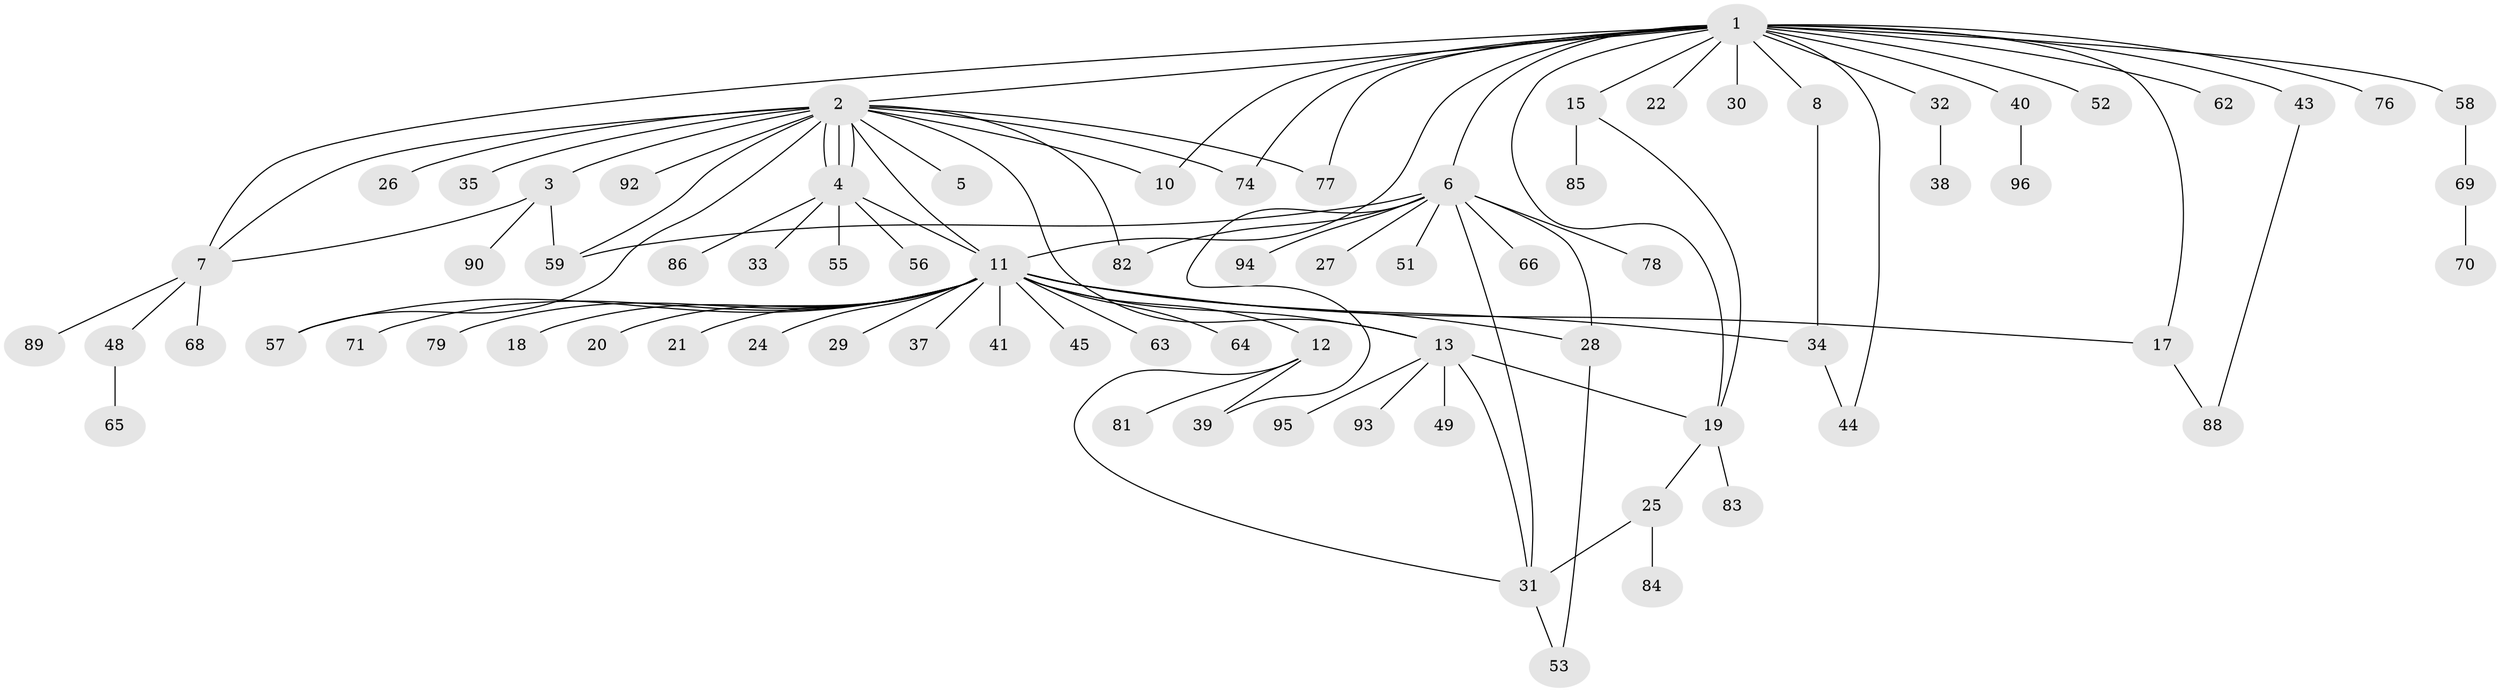 // Generated by graph-tools (version 1.1) at 2025/51/02/27/25 19:51:59]
// undirected, 77 vertices, 102 edges
graph export_dot {
graph [start="1"]
  node [color=gray90,style=filled];
  1 [super="+50"];
  2 [super="+9"];
  3 [super="+23"];
  4 [super="+46"];
  5;
  6 [super="+36"];
  7 [super="+47"];
  8 [super="+72"];
  10;
  11 [super="+14"];
  12 [super="+54"];
  13;
  15 [super="+16"];
  17 [super="+60"];
  18;
  19 [super="+98"];
  20;
  21 [super="+42"];
  22;
  24;
  25 [super="+87"];
  26;
  27;
  28;
  29;
  30;
  31 [super="+80"];
  32;
  33;
  34;
  35;
  37;
  38;
  39;
  40;
  41;
  43;
  44 [super="+67"];
  45;
  48 [super="+97"];
  49;
  51;
  52;
  53;
  55;
  56;
  57;
  58 [super="+61"];
  59 [super="+73"];
  62;
  63;
  64;
  65;
  66;
  68;
  69;
  70;
  71;
  74 [super="+75"];
  76;
  77;
  78;
  79;
  81;
  82;
  83;
  84;
  85;
  86;
  88 [super="+91"];
  89;
  90;
  92;
  93;
  94;
  95;
  96;
  1 -- 2;
  1 -- 6;
  1 -- 8;
  1 -- 10;
  1 -- 11;
  1 -- 15;
  1 -- 17;
  1 -- 19;
  1 -- 22;
  1 -- 30;
  1 -- 32;
  1 -- 40;
  1 -- 43;
  1 -- 44;
  1 -- 52;
  1 -- 58;
  1 -- 62;
  1 -- 74;
  1 -- 76;
  1 -- 77;
  1 -- 7;
  2 -- 3;
  2 -- 4;
  2 -- 4;
  2 -- 4;
  2 -- 5;
  2 -- 7;
  2 -- 11;
  2 -- 13;
  2 -- 26;
  2 -- 57;
  2 -- 59;
  2 -- 74;
  2 -- 77;
  2 -- 35;
  2 -- 82;
  2 -- 10;
  2 -- 92;
  3 -- 7;
  3 -- 59;
  3 -- 90;
  4 -- 33;
  4 -- 55;
  4 -- 56;
  4 -- 86;
  4 -- 11;
  6 -- 27;
  6 -- 31;
  6 -- 39;
  6 -- 51;
  6 -- 66;
  6 -- 78;
  6 -- 94;
  6 -- 82;
  6 -- 28;
  6 -- 59;
  7 -- 48;
  7 -- 68;
  7 -- 89;
  8 -- 34;
  11 -- 12;
  11 -- 13;
  11 -- 18;
  11 -- 20;
  11 -- 21;
  11 -- 24;
  11 -- 29;
  11 -- 34;
  11 -- 37;
  11 -- 45;
  11 -- 57;
  11 -- 63;
  11 -- 64;
  11 -- 71;
  11 -- 79;
  11 -- 17;
  11 -- 41;
  11 -- 28;
  12 -- 31;
  12 -- 39;
  12 -- 81;
  13 -- 19;
  13 -- 31;
  13 -- 49;
  13 -- 93;
  13 -- 95;
  15 -- 19;
  15 -- 85;
  17 -- 88;
  19 -- 25;
  19 -- 83;
  25 -- 31;
  25 -- 84;
  28 -- 53;
  31 -- 53;
  32 -- 38;
  34 -- 44;
  40 -- 96;
  43 -- 88;
  48 -- 65;
  58 -- 69;
  69 -- 70;
}
